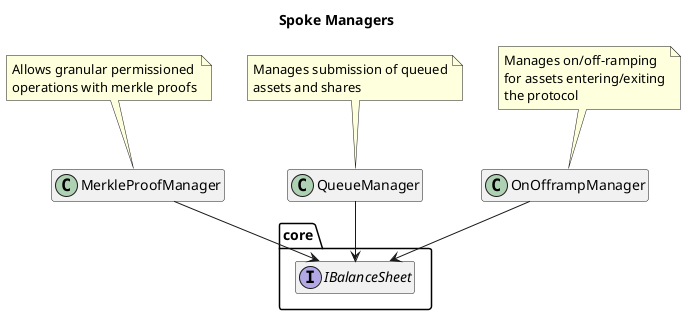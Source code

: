 @startuml spoke-managers
title Spoke Managers
hide empty members

package core {
    interface IBalanceSheet
}

OnOfframpManager --> IBalanceSheet
MerkleProofManager --> IBalanceSheet
QueueManager --> IBalanceSheet

note top of OnOfframpManager
  Manages on/off-ramping
  for assets entering/exiting
  the protocol
end note

note top of MerkleProofManager
  Allows granular permissioned
  operations with merkle proofs
end note

note top of QueueManager
  Manages submission of queued
  assets and shares
end note

@enduml
